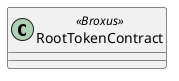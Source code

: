 @startuml
skinparam WrapWidth 600
skinparam classAttributeIconSize 0
' hide circle
skinparam linetype ortho
skinparam linetype polyline
top to bottom direction
left to right direction
skinparam componentStyle uml2

class RootTokenContract <<Broxus>> {
}

@enduml
